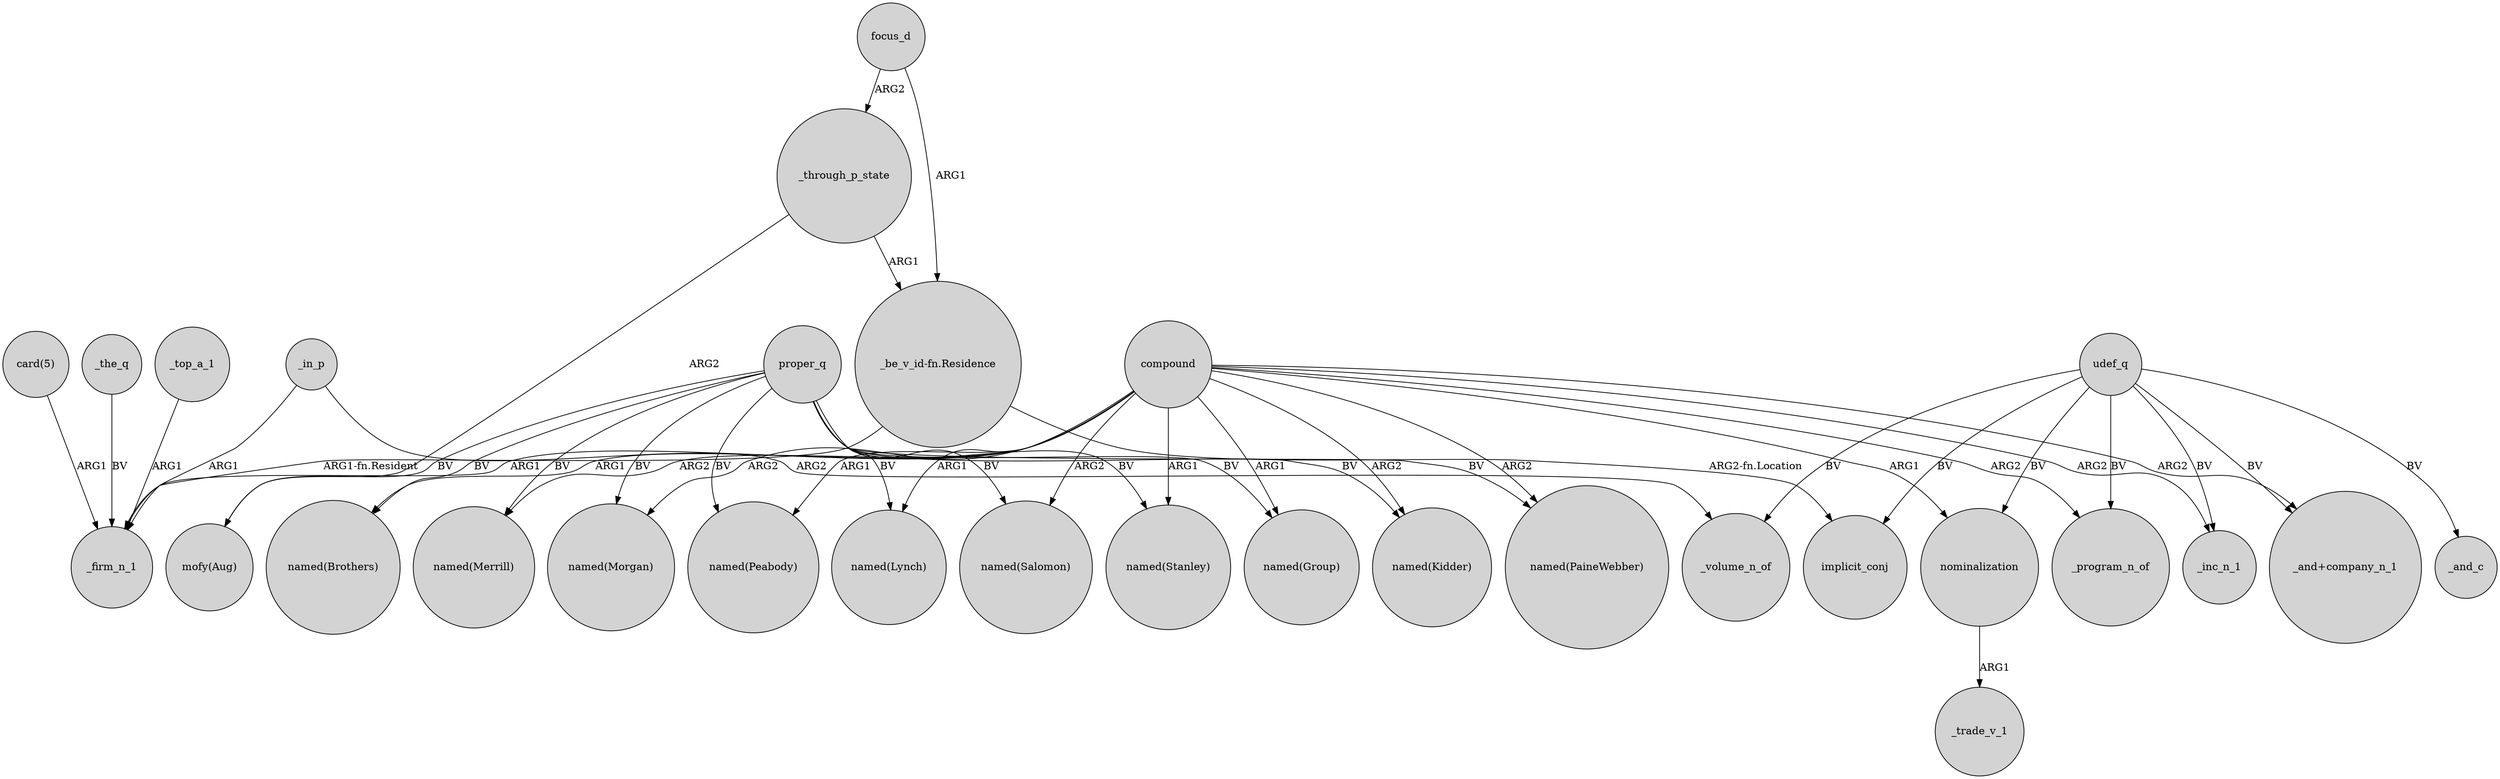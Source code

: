digraph {
	node [shape=circle style=filled]
	_in_p -> _volume_n_of [label=ARG2]
	compound -> "named(Peabody)" [label=ARG1]
	proper_q -> "named(Peabody)" [label=BV]
	compound -> "_and+company_n_1" [label=ARG2]
	"card(5)" -> _firm_n_1 [label=ARG1]
	"_be_v_id-fn.Residence" -> implicit_conj [label="ARG2-fn.Location"]
	_in_p -> _firm_n_1 [label=ARG1]
	compound -> "named(Salomon)" [label=ARG2]
	proper_q -> "named(Merrill)" [label=BV]
	compound -> "named(Group)" [label=ARG1]
	udef_q -> nominalization [label=BV]
	_through_p_state -> "_be_v_id-fn.Residence" [label=ARG1]
	proper_q -> "mofy(Aug)" [label=BV]
	proper_q -> "named(Stanley)" [label=BV]
	udef_q -> _and_c [label=BV]
	proper_q -> "named(Group)" [label=BV]
	udef_q -> _volume_n_of [label=BV]
	proper_q -> "named(PaineWebber)" [label=BV]
	udef_q -> _program_n_of [label=BV]
	compound -> _program_n_of [label=ARG2]
	compound -> nominalization [label=ARG1]
	udef_q -> _inc_n_1 [label=BV]
	compound -> _inc_n_1 [label=ARG2]
	focus_d -> _through_p_state [label=ARG2]
	_the_q -> _firm_n_1 [label=BV]
	compound -> "named(Kidder)" [label=ARG2]
	compound -> "named(PaineWebber)" [label=ARG2]
	compound -> "named(Brothers)" [label=ARG1]
	compound -> "named(Morgan)" [label=ARG2]
	_top_a_1 -> _firm_n_1 [label=ARG1]
	proper_q -> "named(Brothers)" [label=BV]
	proper_q -> "named(Lynch)" [label=BV]
	proper_q -> "named(Salomon)" [label=BV]
	compound -> "named(Lynch)" [label=ARG1]
	compound -> _firm_n_1 [label=ARG1]
	_through_p_state -> "mofy(Aug)" [label=ARG2]
	udef_q -> "_and+company_n_1" [label=BV]
	proper_q -> "named(Morgan)" [label=BV]
	"_be_v_id-fn.Residence" -> _firm_n_1 [label="ARG1-fn.Resident"]
	compound -> "named(Stanley)" [label=ARG1]
	proper_q -> "named(Kidder)" [label=BV]
	udef_q -> implicit_conj [label=BV]
	compound -> "named(Merrill)" [label=ARG2]
	nominalization -> _trade_v_1 [label=ARG1]
	focus_d -> "_be_v_id-fn.Residence" [label=ARG1]
}

